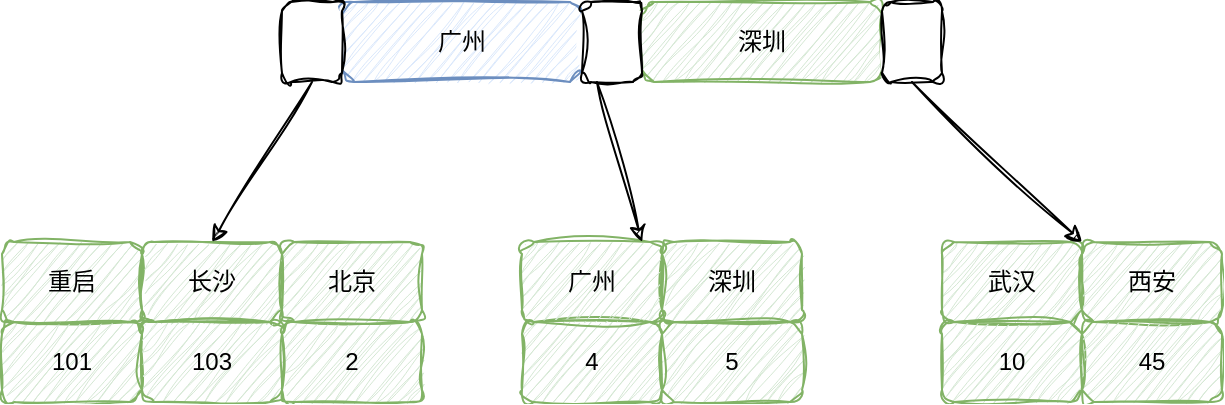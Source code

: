 <mxfile version="20.8.14" type="github">
  <diagram name="第 1 页" id="s0nDYw4z2AZ6vFFMjBHb">
    <mxGraphModel dx="1050" dy="581" grid="1" gridSize="10" guides="1" tooltips="1" connect="1" arrows="1" fold="1" page="1" pageScale="1" pageWidth="827" pageHeight="1169" math="0" shadow="0">
      <root>
        <mxCell id="0" />
        <mxCell id="1" parent="0" />
        <mxCell id="IyRZRGdckmQE-oWW7QOH-2" value="广州" style="rounded=1;whiteSpace=wrap;html=1;fillColor=#dae8fc;strokeColor=#6c8ebf;sketch=1;curveFitting=1;jiggle=2;" vertex="1" parent="1">
          <mxGeometry x="270" y="240" width="120" height="40" as="geometry" />
        </mxCell>
        <mxCell id="IyRZRGdckmQE-oWW7QOH-3" value="" style="rounded=1;whiteSpace=wrap;html=1;sketch=1;curveFitting=1;jiggle=2;" vertex="1" parent="1">
          <mxGeometry x="240" y="240" width="30" height="40" as="geometry" />
        </mxCell>
        <mxCell id="IyRZRGdckmQE-oWW7QOH-4" value="深圳" style="rounded=1;whiteSpace=wrap;html=1;fillColor=#d5e8d4;strokeColor=#82b366;sketch=1;curveFitting=1;jiggle=2;" vertex="1" parent="1">
          <mxGeometry x="420" y="240" width="120" height="40" as="geometry" />
        </mxCell>
        <mxCell id="IyRZRGdckmQE-oWW7QOH-5" value="" style="rounded=1;whiteSpace=wrap;html=1;sketch=1;curveFitting=1;jiggle=2;" vertex="1" parent="1">
          <mxGeometry x="390" y="240" width="30" height="40" as="geometry" />
        </mxCell>
        <mxCell id="IyRZRGdckmQE-oWW7QOH-7" value="重启" style="rounded=1;whiteSpace=wrap;html=1;fillColor=#d5e8d4;strokeColor=#82b366;sketch=1;curveFitting=1;jiggle=2;" vertex="1" parent="1">
          <mxGeometry x="100" y="360" width="70" height="40" as="geometry" />
        </mxCell>
        <mxCell id="IyRZRGdckmQE-oWW7QOH-16" value="长沙" style="rounded=1;whiteSpace=wrap;html=1;fillColor=#d5e8d4;strokeColor=#82b366;sketch=1;curveFitting=1;jiggle=2;" vertex="1" parent="1">
          <mxGeometry x="170" y="360" width="70" height="40" as="geometry" />
        </mxCell>
        <mxCell id="IyRZRGdckmQE-oWW7QOH-17" value="深圳" style="rounded=1;whiteSpace=wrap;html=1;fillColor=#d5e8d4;strokeColor=#82b366;sketch=1;curveFitting=1;jiggle=2;" vertex="1" parent="1">
          <mxGeometry x="430" y="360" width="70" height="40" as="geometry" />
        </mxCell>
        <mxCell id="IyRZRGdckmQE-oWW7QOH-18" value="北京" style="rounded=1;whiteSpace=wrap;html=1;fillColor=#d5e8d4;strokeColor=#82b366;sketch=1;curveFitting=1;jiggle=2;" vertex="1" parent="1">
          <mxGeometry x="240" y="360" width="70" height="40" as="geometry" />
        </mxCell>
        <mxCell id="IyRZRGdckmQE-oWW7QOH-19" value="武汉" style="rounded=1;whiteSpace=wrap;html=1;fillColor=#d5e8d4;strokeColor=#82b366;sketch=1;curveFitting=1;jiggle=2;" vertex="1" parent="1">
          <mxGeometry x="570" y="360" width="70" height="40" as="geometry" />
        </mxCell>
        <mxCell id="IyRZRGdckmQE-oWW7QOH-20" value="西安" style="rounded=1;whiteSpace=wrap;html=1;fillColor=#d5e8d4;strokeColor=#82b366;sketch=1;curveFitting=1;jiggle=2;" vertex="1" parent="1">
          <mxGeometry x="640" y="360" width="70" height="40" as="geometry" />
        </mxCell>
        <mxCell id="IyRZRGdckmQE-oWW7QOH-21" value="101" style="rounded=1;whiteSpace=wrap;html=1;fillColor=#d5e8d4;strokeColor=#82b366;sketch=1;curveFitting=1;jiggle=2;" vertex="1" parent="1">
          <mxGeometry x="100" y="400" width="70" height="40" as="geometry" />
        </mxCell>
        <mxCell id="IyRZRGdckmQE-oWW7QOH-22" value="103" style="rounded=1;whiteSpace=wrap;html=1;fillColor=#d5e8d4;strokeColor=#82b366;sketch=1;curveFitting=1;jiggle=2;" vertex="1" parent="1">
          <mxGeometry x="170" y="400" width="70" height="40" as="geometry" />
        </mxCell>
        <mxCell id="IyRZRGdckmQE-oWW7QOH-23" value="4" style="rounded=1;whiteSpace=wrap;html=1;fillColor=#d5e8d4;strokeColor=#82b366;sketch=1;curveFitting=1;jiggle=2;" vertex="1" parent="1">
          <mxGeometry x="360" y="400" width="70" height="40" as="geometry" />
        </mxCell>
        <mxCell id="IyRZRGdckmQE-oWW7QOH-24" value="2" style="rounded=1;whiteSpace=wrap;html=1;fillColor=#d5e8d4;strokeColor=#82b366;sketch=1;curveFitting=1;jiggle=2;" vertex="1" parent="1">
          <mxGeometry x="240" y="400" width="70" height="40" as="geometry" />
        </mxCell>
        <mxCell id="IyRZRGdckmQE-oWW7QOH-25" value="5" style="rounded=1;whiteSpace=wrap;html=1;fillColor=#d5e8d4;strokeColor=#82b366;sketch=1;curveFitting=1;jiggle=2;" vertex="1" parent="1">
          <mxGeometry x="430" y="400" width="70" height="40" as="geometry" />
        </mxCell>
        <mxCell id="IyRZRGdckmQE-oWW7QOH-27" value="广州" style="rounded=1;whiteSpace=wrap;html=1;fillColor=#d5e8d4;strokeColor=#82b366;sketch=1;curveFitting=1;jiggle=2;" vertex="1" parent="1">
          <mxGeometry x="360" y="360" width="70" height="40" as="geometry" />
        </mxCell>
        <mxCell id="IyRZRGdckmQE-oWW7QOH-31" value="10" style="rounded=1;whiteSpace=wrap;html=1;fillColor=#d5e8d4;strokeColor=#82b366;sketch=1;curveFitting=1;jiggle=2;" vertex="1" parent="1">
          <mxGeometry x="570" y="400" width="70" height="40" as="geometry" />
        </mxCell>
        <mxCell id="IyRZRGdckmQE-oWW7QOH-32" value="45" style="rounded=1;whiteSpace=wrap;html=1;fillColor=#d5e8d4;strokeColor=#82b366;sketch=1;curveFitting=1;jiggle=2;" vertex="1" parent="1">
          <mxGeometry x="640" y="400" width="70" height="40" as="geometry" />
        </mxCell>
        <mxCell id="IyRZRGdckmQE-oWW7QOH-35" value="" style="endArrow=classic;html=1;rounded=0;sketch=1;hachureGap=4;jiggle=2;curveFitting=1;fontFamily=Architects Daughter;fontSource=https%3A%2F%2Ffonts.googleapis.com%2Fcss%3Ffamily%3DArchitects%2BDaughter;fontSize=16;exitX=0.5;exitY=1;exitDx=0;exitDy=0;entryX=0.5;entryY=0;entryDx=0;entryDy=0;" edge="1" parent="1" source="IyRZRGdckmQE-oWW7QOH-3" target="IyRZRGdckmQE-oWW7QOH-16">
          <mxGeometry width="50" height="50" relative="1" as="geometry">
            <mxPoint x="390" y="490" as="sourcePoint" />
            <mxPoint x="440" y="440" as="targetPoint" />
          </mxGeometry>
        </mxCell>
        <mxCell id="IyRZRGdckmQE-oWW7QOH-36" value="" style="endArrow=classic;html=1;rounded=0;sketch=1;hachureGap=4;jiggle=2;curveFitting=1;fontFamily=Architects Daughter;fontSource=https%3A%2F%2Ffonts.googleapis.com%2Fcss%3Ffamily%3DArchitects%2BDaughter;fontSize=16;exitX=0.25;exitY=1;exitDx=0;exitDy=0;" edge="1" parent="1" source="IyRZRGdckmQE-oWW7QOH-5">
          <mxGeometry width="50" height="50" relative="1" as="geometry">
            <mxPoint x="390" y="490" as="sourcePoint" />
            <mxPoint x="420" y="360" as="targetPoint" />
          </mxGeometry>
        </mxCell>
        <mxCell id="IyRZRGdckmQE-oWW7QOH-37" value="" style="endArrow=classic;html=1;rounded=0;sketch=1;hachureGap=4;jiggle=2;curveFitting=1;fontFamily=Architects Daughter;fontSource=https%3A%2F%2Ffonts.googleapis.com%2Fcss%3Ffamily%3DArchitects%2BDaughter;fontSize=16;entryX=1;entryY=0;entryDx=0;entryDy=0;exitX=0.5;exitY=1;exitDx=0;exitDy=0;" edge="1" parent="1" source="IyRZRGdckmQE-oWW7QOH-38" target="IyRZRGdckmQE-oWW7QOH-19">
          <mxGeometry width="50" height="50" relative="1" as="geometry">
            <mxPoint x="540" y="300" as="sourcePoint" />
            <mxPoint x="440" y="440" as="targetPoint" />
          </mxGeometry>
        </mxCell>
        <mxCell id="IyRZRGdckmQE-oWW7QOH-38" value="" style="rounded=1;whiteSpace=wrap;html=1;sketch=1;curveFitting=1;jiggle=2;" vertex="1" parent="1">
          <mxGeometry x="540" y="240" width="30" height="40" as="geometry" />
        </mxCell>
      </root>
    </mxGraphModel>
  </diagram>
</mxfile>
